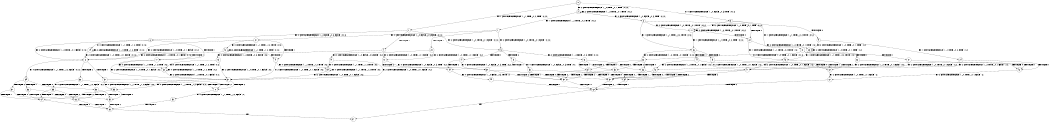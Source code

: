 digraph BCG {
size = "7, 10.5";
center = TRUE;
node [shape = circle];
0 [peripheries = 2];
0 -> 1 [label = "EX !1 !ATOMIC_EXCH_BRANCH (1, +1, TRUE, +0, 2, TRUE) !:0:1:2:"];
0 -> 2 [label = "EX !2 !ATOMIC_EXCH_BRANCH (1, +0, TRUE, +0, 1, TRUE) !:0:1:2:"];
0 -> 3 [label = "EX !0 !ATOMIC_EXCH_BRANCH (1, +0, FALSE, +0, 3, TRUE) !:0:1:2:"];
1 -> 4 [label = "TERMINATE !1"];
1 -> 5 [label = "EX !2 !ATOMIC_EXCH_BRANCH (1, +0, TRUE, +0, 1, FALSE) !:0:1:2:"];
1 -> 6 [label = "EX !0 !ATOMIC_EXCH_BRANCH (1, +0, FALSE, +0, 3, FALSE) !:0:1:2:"];
2 -> 7 [label = "EX !1 !ATOMIC_EXCH_BRANCH (1, +1, TRUE, +0, 2, TRUE) !:0:1:2:"];
2 -> 8 [label = "EX !0 !ATOMIC_EXCH_BRANCH (1, +0, FALSE, +0, 3, TRUE) !:0:1:2:"];
2 -> 2 [label = "EX !2 !ATOMIC_EXCH_BRANCH (1, +0, TRUE, +0, 1, TRUE) !:0:1:2:"];
3 -> 9 [label = "TERMINATE !0"];
3 -> 10 [label = "EX !1 !ATOMIC_EXCH_BRANCH (1, +1, TRUE, +0, 2, TRUE) !:0:1:2:"];
3 -> 11 [label = "EX !2 !ATOMIC_EXCH_BRANCH (1, +0, TRUE, +0, 1, TRUE) !:0:1:2:"];
4 -> 12 [label = "EX !2 !ATOMIC_EXCH_BRANCH (1, +0, TRUE, +0, 1, FALSE) !:0:2:"];
4 -> 13 [label = "EX !0 !ATOMIC_EXCH_BRANCH (1, +0, FALSE, +0, 3, FALSE) !:0:2:"];
5 -> 14 [label = "TERMINATE !1"];
5 -> 15 [label = "TERMINATE !2"];
5 -> 16 [label = "EX !0 !ATOMIC_EXCH_BRANCH (1, +0, FALSE, +0, 3, TRUE) !:0:1:2:"];
6 -> 17 [label = "TERMINATE !1"];
6 -> 18 [label = "EX !2 !ATOMIC_EXCH_BRANCH (1, +0, TRUE, +0, 1, FALSE) !:0:1:2:"];
6 -> 19 [label = "EX !0 !ATOMIC_EXCH_BRANCH (1, +1, TRUE, +1, 2, TRUE) !:0:1:2:"];
7 -> 20 [label = "TERMINATE !1"];
7 -> 21 [label = "EX !0 !ATOMIC_EXCH_BRANCH (1, +0, FALSE, +0, 3, FALSE) !:0:1:2:"];
7 -> 5 [label = "EX !2 !ATOMIC_EXCH_BRANCH (1, +0, TRUE, +0, 1, FALSE) !:0:1:2:"];
8 -> 22 [label = "TERMINATE !0"];
8 -> 23 [label = "EX !1 !ATOMIC_EXCH_BRANCH (1, +1, TRUE, +0, 2, TRUE) !:0:1:2:"];
8 -> 11 [label = "EX !2 !ATOMIC_EXCH_BRANCH (1, +0, TRUE, +0, 1, TRUE) !:0:1:2:"];
9 -> 24 [label = "EX !1 !ATOMIC_EXCH_BRANCH (1, +1, TRUE, +0, 2, TRUE) !:1:2:"];
9 -> 25 [label = "EX !2 !ATOMIC_EXCH_BRANCH (1, +0, TRUE, +0, 1, TRUE) !:1:2:"];
10 -> 26 [label = "TERMINATE !1"];
10 -> 27 [label = "TERMINATE !0"];
10 -> 28 [label = "EX !2 !ATOMIC_EXCH_BRANCH (1, +0, TRUE, +0, 1, FALSE) !:0:1:2:"];
11 -> 22 [label = "TERMINATE !0"];
11 -> 23 [label = "EX !1 !ATOMIC_EXCH_BRANCH (1, +1, TRUE, +0, 2, TRUE) !:0:1:2:"];
11 -> 11 [label = "EX !2 !ATOMIC_EXCH_BRANCH (1, +0, TRUE, +0, 1, TRUE) !:0:1:2:"];
12 -> 29 [label = "TERMINATE !2"];
12 -> 30 [label = "EX !0 !ATOMIC_EXCH_BRANCH (1, +0, FALSE, +0, 3, TRUE) !:0:2:"];
13 -> 31 [label = "EX !2 !ATOMIC_EXCH_BRANCH (1, +0, TRUE, +0, 1, FALSE) !:0:2:"];
13 -> 32 [label = "EX !0 !ATOMIC_EXCH_BRANCH (1, +1, TRUE, +1, 2, TRUE) !:0:2:"];
14 -> 29 [label = "TERMINATE !2"];
14 -> 30 [label = "EX !0 !ATOMIC_EXCH_BRANCH (1, +0, FALSE, +0, 3, TRUE) !:0:2:"];
15 -> 29 [label = "TERMINATE !1"];
15 -> 33 [label = "EX !0 !ATOMIC_EXCH_BRANCH (1, +0, FALSE, +0, 3, TRUE) !:0:1:"];
16 -> 34 [label = "TERMINATE !1"];
16 -> 35 [label = "TERMINATE !2"];
16 -> 36 [label = "TERMINATE !0"];
17 -> 31 [label = "EX !2 !ATOMIC_EXCH_BRANCH (1, +0, TRUE, +0, 1, FALSE) !:0:2:"];
17 -> 32 [label = "EX !0 !ATOMIC_EXCH_BRANCH (1, +1, TRUE, +1, 2, TRUE) !:0:2:"];
18 -> 37 [label = "TERMINATE !1"];
18 -> 38 [label = "TERMINATE !2"];
18 -> 39 [label = "EX !0 !ATOMIC_EXCH_BRANCH (1, +1, TRUE, +1, 2, FALSE) !:0:1:2:"];
19 -> 17 [label = "TERMINATE !1"];
19 -> 18 [label = "EX !2 !ATOMIC_EXCH_BRANCH (1, +0, TRUE, +0, 1, FALSE) !:0:1:2:"];
19 -> 19 [label = "EX !0 !ATOMIC_EXCH_BRANCH (1, +1, TRUE, +1, 2, TRUE) !:0:1:2:"];
20 -> 40 [label = "EX !0 !ATOMIC_EXCH_BRANCH (1, +0, FALSE, +0, 3, FALSE) !:0:2:"];
20 -> 12 [label = "EX !2 !ATOMIC_EXCH_BRANCH (1, +0, TRUE, +0, 1, FALSE) !:0:2:"];
21 -> 41 [label = "TERMINATE !1"];
21 -> 18 [label = "EX !2 !ATOMIC_EXCH_BRANCH (1, +0, TRUE, +0, 1, FALSE) !:0:1:2:"];
21 -> 42 [label = "EX !0 !ATOMIC_EXCH_BRANCH (1, +1, TRUE, +1, 2, TRUE) !:0:1:2:"];
22 -> 43 [label = "EX !1 !ATOMIC_EXCH_BRANCH (1, +1, TRUE, +0, 2, TRUE) !:1:2:"];
22 -> 25 [label = "EX !2 !ATOMIC_EXCH_BRANCH (1, +0, TRUE, +0, 1, TRUE) !:1:2:"];
23 -> 44 [label = "TERMINATE !1"];
23 -> 45 [label = "TERMINATE !0"];
23 -> 28 [label = "EX !2 !ATOMIC_EXCH_BRANCH (1, +0, TRUE, +0, 1, FALSE) !:0:1:2:"];
24 -> 46 [label = "TERMINATE !1"];
24 -> 47 [label = "EX !2 !ATOMIC_EXCH_BRANCH (1, +0, TRUE, +0, 1, FALSE) !:1:2:"];
25 -> 43 [label = "EX !1 !ATOMIC_EXCH_BRANCH (1, +1, TRUE, +0, 2, TRUE) !:1:2:"];
25 -> 25 [label = "EX !2 !ATOMIC_EXCH_BRANCH (1, +0, TRUE, +0, 1, TRUE) !:1:2:"];
26 -> 46 [label = "TERMINATE !0"];
26 -> 48 [label = "EX !2 !ATOMIC_EXCH_BRANCH (1, +0, TRUE, +0, 1, FALSE) !:0:2:"];
27 -> 46 [label = "TERMINATE !1"];
27 -> 47 [label = "EX !2 !ATOMIC_EXCH_BRANCH (1, +0, TRUE, +0, 1, FALSE) !:1:2:"];
28 -> 34 [label = "TERMINATE !1"];
28 -> 35 [label = "TERMINATE !2"];
28 -> 36 [label = "TERMINATE !0"];
29 -> 49 [label = "EX !0 !ATOMIC_EXCH_BRANCH (1, +0, FALSE, +0, 3, TRUE) !:0:"];
30 -> 50 [label = "TERMINATE !2"];
30 -> 51 [label = "TERMINATE !0"];
31 -> 52 [label = "TERMINATE !2"];
31 -> 53 [label = "EX !0 !ATOMIC_EXCH_BRANCH (1, +1, TRUE, +1, 2, FALSE) !:0:2:"];
32 -> 31 [label = "EX !2 !ATOMIC_EXCH_BRANCH (1, +0, TRUE, +0, 1, FALSE) !:0:2:"];
32 -> 32 [label = "EX !0 !ATOMIC_EXCH_BRANCH (1, +1, TRUE, +1, 2, TRUE) !:0:2:"];
33 -> 50 [label = "TERMINATE !1"];
33 -> 54 [label = "TERMINATE !0"];
34 -> 50 [label = "TERMINATE !2"];
34 -> 51 [label = "TERMINATE !0"];
35 -> 50 [label = "TERMINATE !1"];
35 -> 54 [label = "TERMINATE !0"];
36 -> 51 [label = "TERMINATE !1"];
36 -> 54 [label = "TERMINATE !2"];
37 -> 52 [label = "TERMINATE !2"];
37 -> 53 [label = "EX !0 !ATOMIC_EXCH_BRANCH (1, +1, TRUE, +1, 2, FALSE) !:0:2:"];
38 -> 52 [label = "TERMINATE !1"];
38 -> 55 [label = "EX !0 !ATOMIC_EXCH_BRANCH (1, +1, TRUE, +1, 2, FALSE) !:0:1:"];
39 -> 56 [label = "TERMINATE !1"];
39 -> 57 [label = "TERMINATE !2"];
39 -> 58 [label = "TERMINATE !0"];
40 -> 31 [label = "EX !2 !ATOMIC_EXCH_BRANCH (1, +0, TRUE, +0, 1, FALSE) !:0:2:"];
40 -> 59 [label = "EX !0 !ATOMIC_EXCH_BRANCH (1, +1, TRUE, +1, 2, TRUE) !:0:2:"];
41 -> 31 [label = "EX !2 !ATOMIC_EXCH_BRANCH (1, +0, TRUE, +0, 1, FALSE) !:0:2:"];
41 -> 59 [label = "EX !0 !ATOMIC_EXCH_BRANCH (1, +1, TRUE, +1, 2, TRUE) !:0:2:"];
42 -> 41 [label = "TERMINATE !1"];
42 -> 18 [label = "EX !2 !ATOMIC_EXCH_BRANCH (1, +0, TRUE, +0, 1, FALSE) !:0:1:2:"];
42 -> 42 [label = "EX !0 !ATOMIC_EXCH_BRANCH (1, +1, TRUE, +1, 2, TRUE) !:0:1:2:"];
43 -> 60 [label = "TERMINATE !1"];
43 -> 47 [label = "EX !2 !ATOMIC_EXCH_BRANCH (1, +0, TRUE, +0, 1, FALSE) !:1:2:"];
44 -> 60 [label = "TERMINATE !0"];
44 -> 48 [label = "EX !2 !ATOMIC_EXCH_BRANCH (1, +0, TRUE, +0, 1, FALSE) !:0:2:"];
45 -> 60 [label = "TERMINATE !1"];
45 -> 47 [label = "EX !2 !ATOMIC_EXCH_BRANCH (1, +0, TRUE, +0, 1, FALSE) !:1:2:"];
46 -> 61 [label = "EX !2 !ATOMIC_EXCH_BRANCH (1, +0, TRUE, +0, 1, FALSE) !:2:"];
47 -> 51 [label = "TERMINATE !1"];
47 -> 54 [label = "TERMINATE !2"];
48 -> 50 [label = "TERMINATE !2"];
48 -> 51 [label = "TERMINATE !0"];
49 -> 62 [label = "TERMINATE !0"];
50 -> 62 [label = "TERMINATE !0"];
51 -> 62 [label = "TERMINATE !2"];
52 -> 63 [label = "EX !0 !ATOMIC_EXCH_BRANCH (1, +1, TRUE, +1, 2, FALSE) !:0:"];
53 -> 64 [label = "TERMINATE !2"];
53 -> 65 [label = "TERMINATE !0"];
54 -> 62 [label = "TERMINATE !1"];
55 -> 64 [label = "TERMINATE !1"];
55 -> 66 [label = "TERMINATE !0"];
56 -> 64 [label = "TERMINATE !2"];
56 -> 65 [label = "TERMINATE !0"];
57 -> 64 [label = "TERMINATE !1"];
57 -> 66 [label = "TERMINATE !0"];
58 -> 65 [label = "TERMINATE !1"];
58 -> 66 [label = "TERMINATE !2"];
59 -> 31 [label = "EX !2 !ATOMIC_EXCH_BRANCH (1, +0, TRUE, +0, 1, FALSE) !:0:2:"];
59 -> 59 [label = "EX !0 !ATOMIC_EXCH_BRANCH (1, +1, TRUE, +1, 2, TRUE) !:0:2:"];
60 -> 61 [label = "EX !2 !ATOMIC_EXCH_BRANCH (1, +0, TRUE, +0, 1, FALSE) !:2:"];
61 -> 62 [label = "TERMINATE !2"];
62 -> 67 [label = "exit"];
63 -> 68 [label = "TERMINATE !0"];
64 -> 68 [label = "TERMINATE !0"];
65 -> 68 [label = "TERMINATE !2"];
66 -> 68 [label = "TERMINATE !1"];
68 -> 67 [label = "exit"];
}
